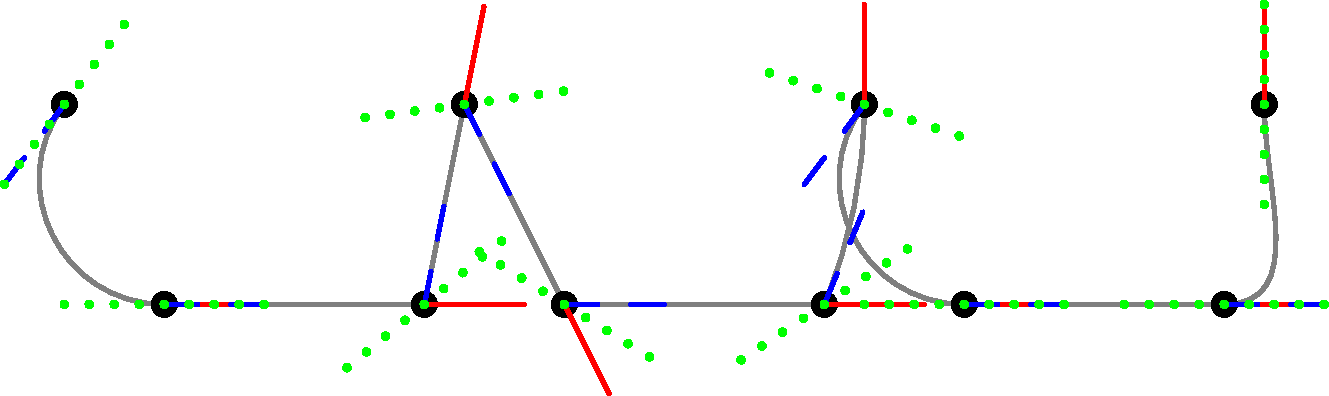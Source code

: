 // Author: John Bowman
pair[] z=new pair[10]; 
z[0]=(0,100); z[1]=(50,0); z[2]=(180,0); 
for(int n=3; n <= 9; ++n) 
  z[n]=z[n-3]+(200,0); 
path p=z[0]..z[1]---z[2]---z[3] 
&z[3]..z[4]--z[5]::{up}z[6] 
&z[6]::z[7]---z[8]..{up}z[9]; 
defaultpen(linewidth(2.16));
draw(p, grey); 
dot(p); 

real len=50;
for(int i = 0; i < z.length; ++i) {
  pair z=point(p,i);
  draw(z--z+len*dir(p,i,-1),red);
  draw(z--z+len*dir(p,i,1),blue+dashed);
  draw(z-len*dir(p,i)--z+len*dir(p,i),green+Dotted(defaultpen()));
}